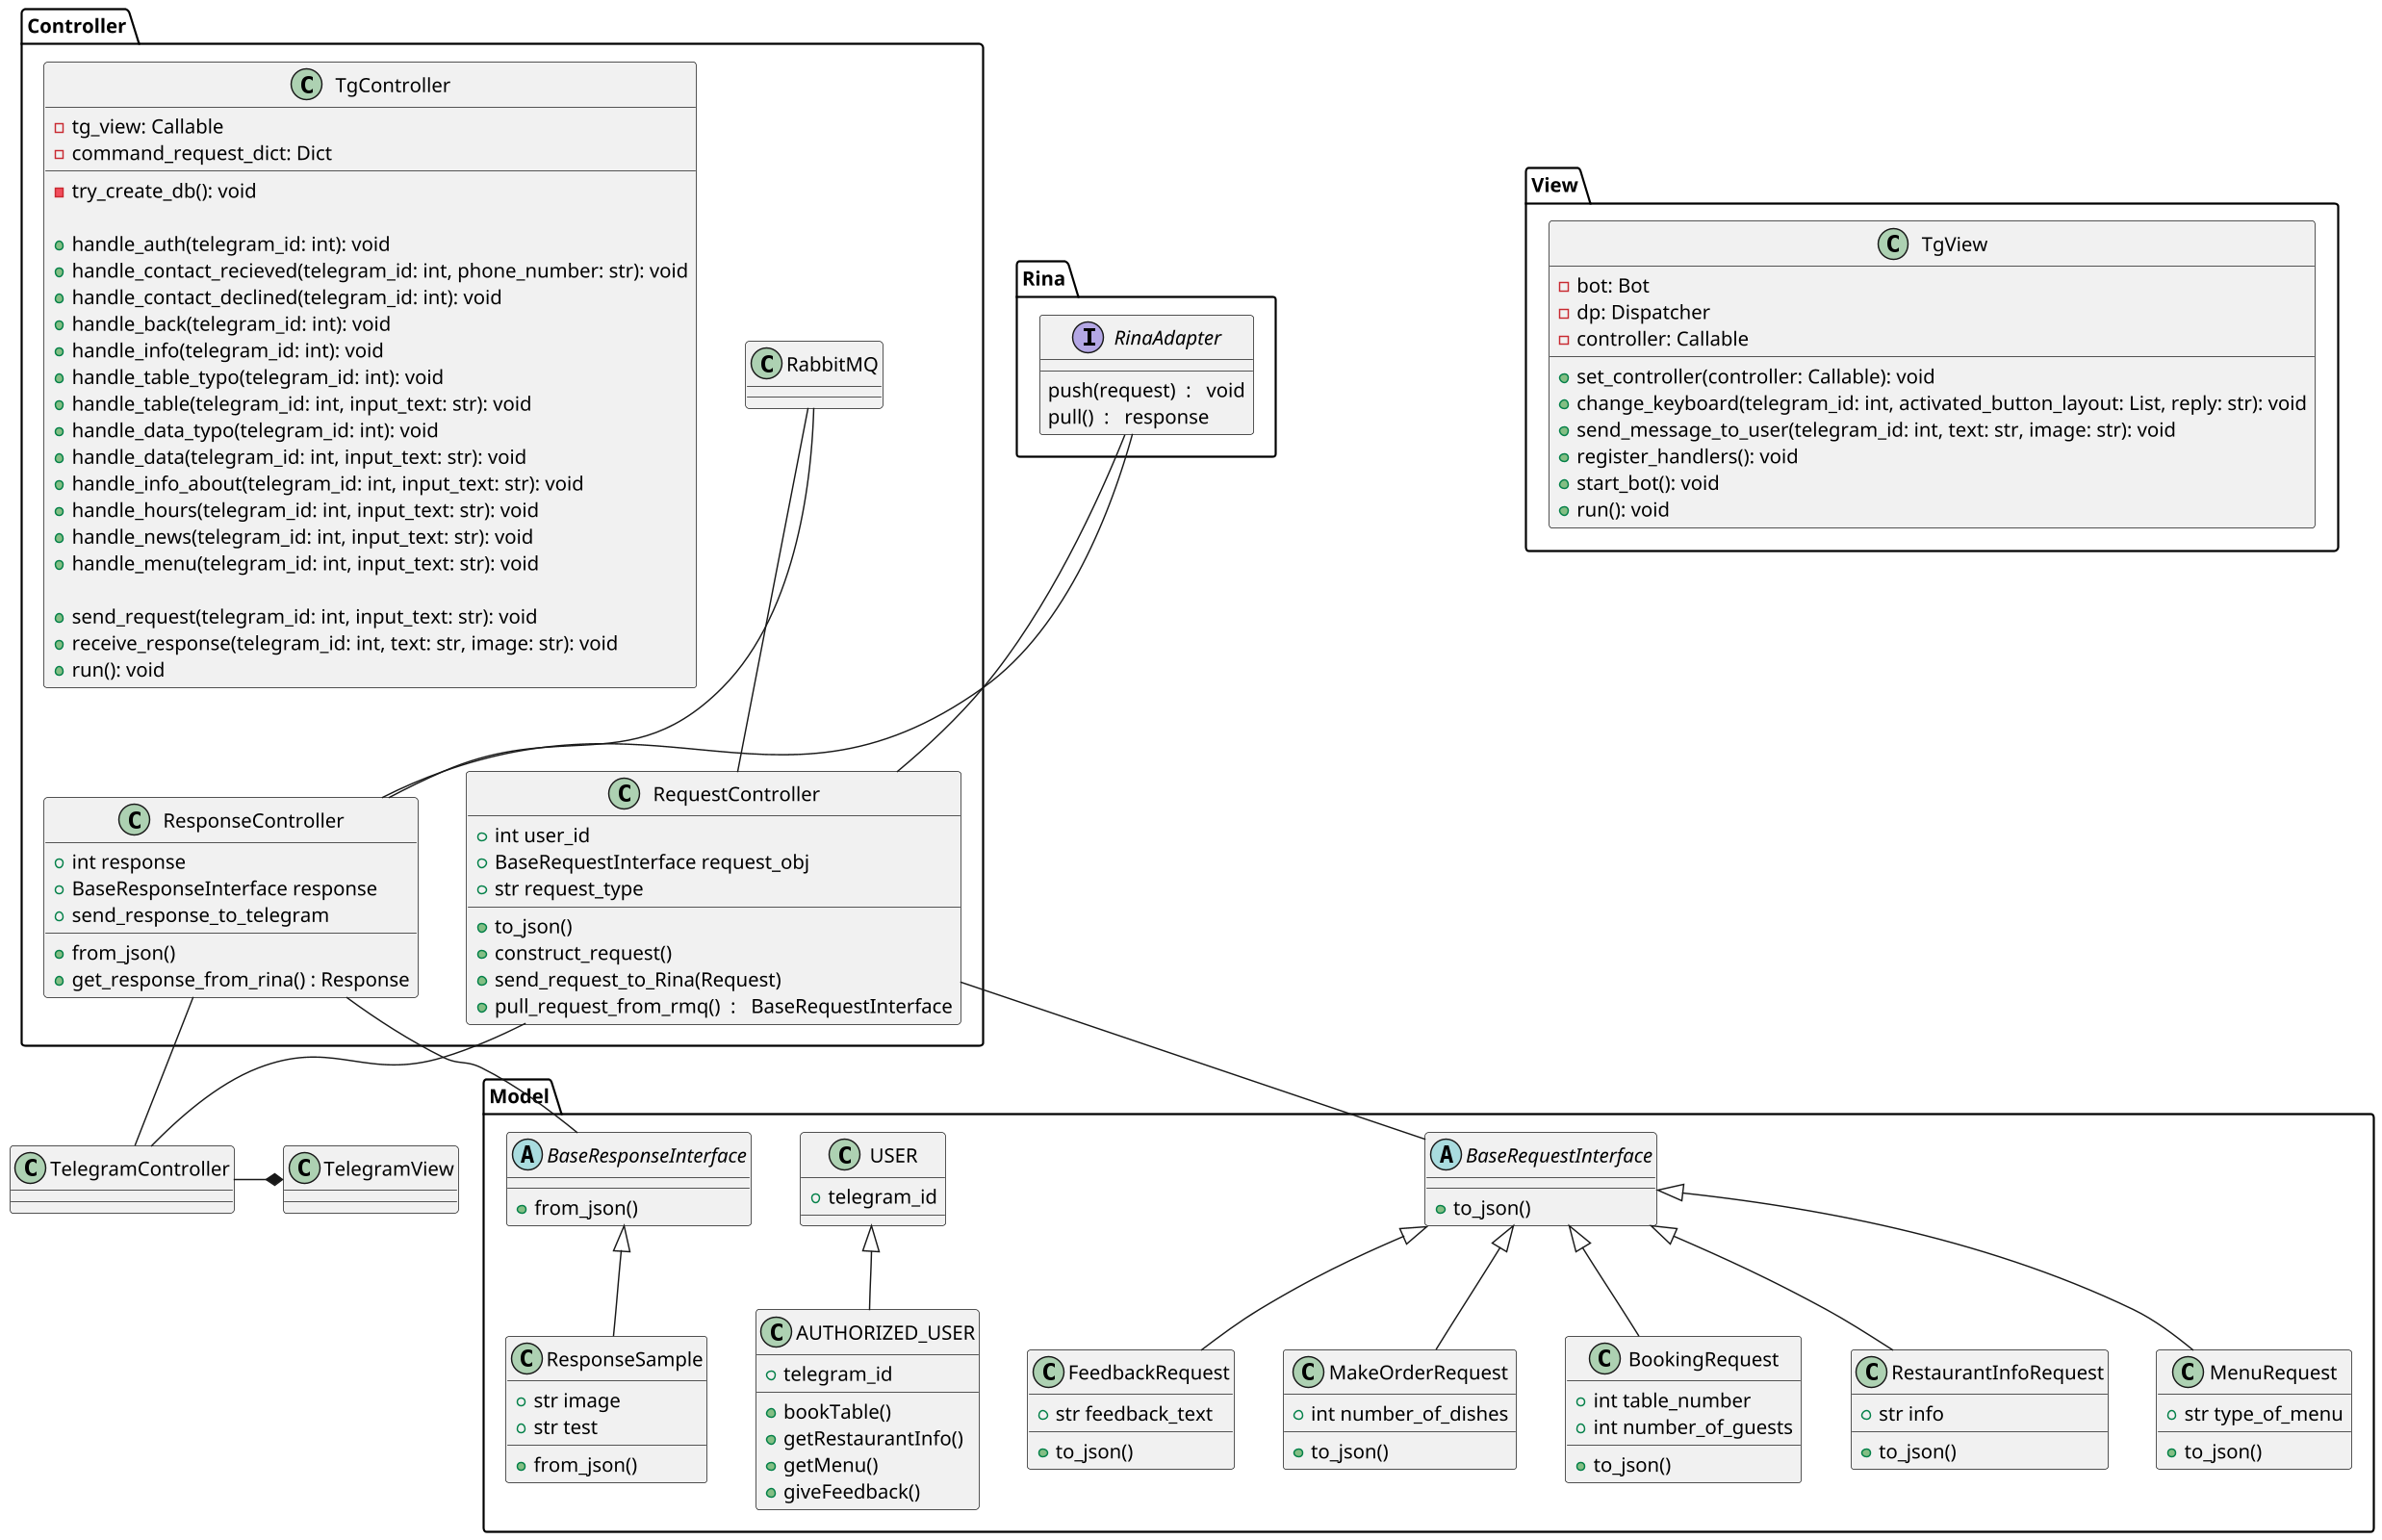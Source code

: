 @startuml

scale  2048 width
scale  1600 height
package "Model" {

'class RabbitMQ{
'-Producer
'-Consumer
'}
class USER {
  +telegram_id
}

class AUTHORIZED_USER {
  +telegram_id
  +bookTable()
  +getRestaurantInfo()
  +getMenu()
  +giveFeedback()
}
  abstract class BaseResponseInterface{
+ from_json()
}
class ResponseSample{
+ str image
+ str test
+ from_json()
}

  abstract class BaseRequestInterface {
    + to_json()
  }
class MakeOrderRequest{
+ int number_of_dishes
+ to_json()
}

  class BookingRequest {

+ int table_number
+ int number_of_guests
+ to_json()
  }

  class RestaurantInfoRequest {
+ str info
+ to_json()
  }

  class MenuRequest {
+ str type_of_menu
+ to_json()
  }

  class FeedbackRequest {
+ str feedback_text
+ to_json()
  }


}

package "View" {
class "TgView" {
  -bot: Bot
  -dp: Dispatcher
  -controller: Callable
  +set_controller(controller: Callable): void
  +change_keyboard(telegram_id: int, activated_button_layout: List, reply: str): void
  +send_message_to_user(telegram_id: int, text: str, image: str): void
  +register_handlers(): void
  +start_bot(): void
  +run(): void
}


}

package Rina {
interface RinaAdapter{
push(request)  :   void
pull()  :   response
}

}
package "Controller" {

class RabbitMQ{
}
  class ResponseController{
'  +receive_response_from_rmq()
+ int response
+ BaseResponseInterface response
+ from_json()
  +get_response_from_rina() : Response
  +send_response_to_telegram
  }
  class RequestController{
  + int user_id
+ BaseRequestInterface request_obj
+ str request_type
+ to_json()
+ construct_request()
'  -request:Request
  +send_request_to_Rina(Request)
  +pull_request_from_rmq()  :   BaseRequestInterface
  }
  class "TgController" {
  -tg_view: Callable
  -command_request_dict: Dict
  -try_create_db(): void

  +handle_auth(telegram_id: int): void
  +handle_contact_recieved(telegram_id: int, phone_number: str): void
  +handle_contact_declined(telegram_id: int): void
  +handle_back(telegram_id: int): void
  +handle_info(telegram_id: int): void
  +handle_table_typo(telegram_id: int): void
  +handle_table(telegram_id: int, input_text: str): void
  +handle_data_typo(telegram_id: int): void
  +handle_data(telegram_id: int, input_text: str): void
  +handle_info_about(telegram_id: int, input_text: str): void
  +handle_hours(telegram_id: int, input_text: str): void
  +handle_news(telegram_id: int, input_text: str): void
  +handle_menu(telegram_id: int, input_text: str): void
  
  +send_request(telegram_id: int, input_text: str): void
  +receive_response(telegram_id: int, text: str, image: str): void
  +run(): void
}

}
BaseRequestInterface <|-- BookingRequest
BaseRequestInterface <|-- MakeOrderRequest

BaseRequestInterface <|-- RestaurantInfoRequest
BaseRequestInterface <|-- MenuRequest
BaseRequestInterface <|-- FeedbackRequest
BaseResponseInterface <|-- ResponseSample
'TelegramView *--
TelegramController -right-* TelegramView
'ResponseController -> TelegramController
RinaAdapter -- RequestController
RinaAdapter -- ResponseController
ResponseController - TelegramController
RequestController -- TelegramController
ResponseController -- BaseResponseInterface
RequestController - BaseRequestInterface
RabbitMQ -- RequestController
RabbitMQ -- ResponseController
USER <|-- AUTHORIZED_USER
'TelegramController --> Request
'RMQController --> RabbitMQ

@enduml


